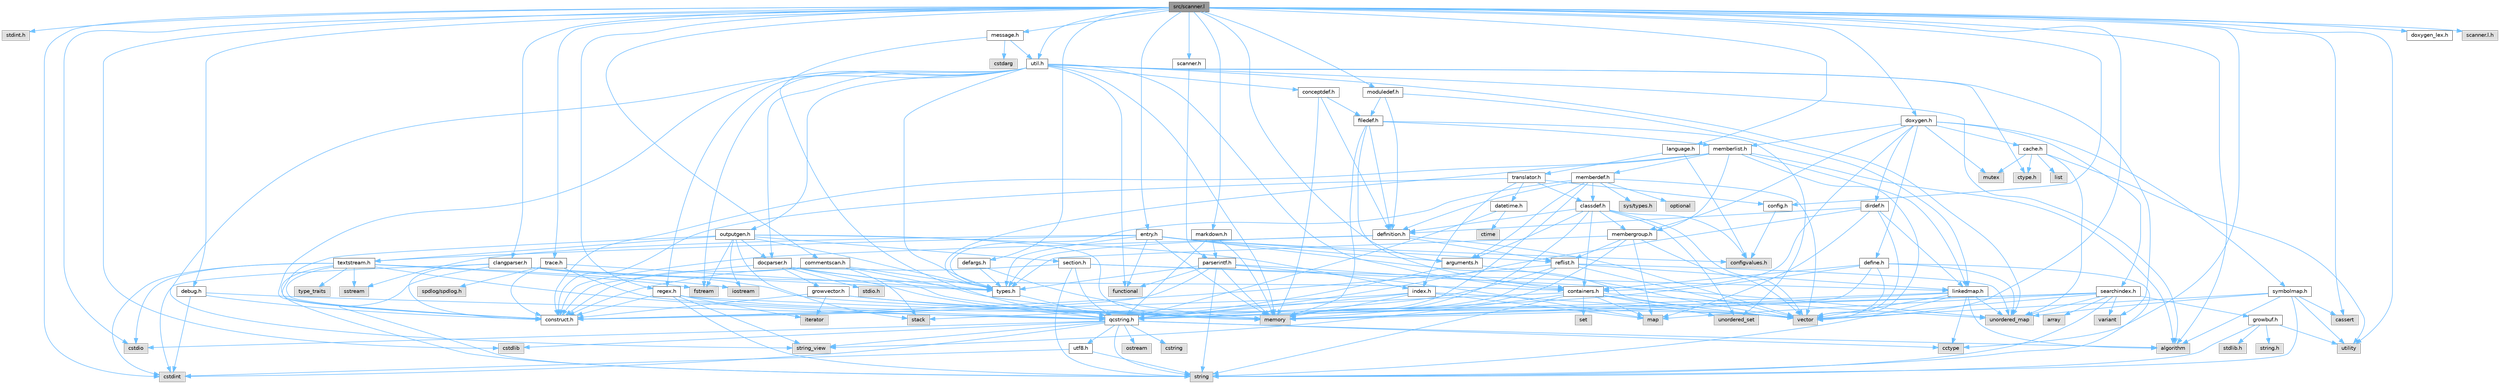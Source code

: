 digraph "src/scanner.l"
{
 // INTERACTIVE_SVG=YES
 // LATEX_PDF_SIZE
  bgcolor="transparent";
  edge [fontname=Helvetica,fontsize=10,labelfontname=Helvetica,labelfontsize=10];
  node [fontname=Helvetica,fontsize=10,shape=box,height=0.2,width=0.4];
  Node1 [id="Node000001",label="src/scanner.l",height=0.2,width=0.4,color="gray40", fillcolor="grey60", style="filled", fontcolor="black",tooltip=" "];
  Node1 -> Node2 [id="edge1_Node000001_Node000002",color="steelblue1",style="solid",tooltip=" "];
  Node2 [id="Node000002",label="stdint.h",height=0.2,width=0.4,color="grey60", fillcolor="#E0E0E0", style="filled",tooltip=" "];
  Node1 -> Node3 [id="edge2_Node000001_Node000003",color="steelblue1",style="solid",tooltip=" "];
  Node3 [id="Node000003",label="algorithm",height=0.2,width=0.4,color="grey60", fillcolor="#E0E0E0", style="filled",tooltip=" "];
  Node1 -> Node4 [id="edge3_Node000001_Node000004",color="steelblue1",style="solid",tooltip=" "];
  Node4 [id="Node000004",label="vector",height=0.2,width=0.4,color="grey60", fillcolor="#E0E0E0", style="filled",tooltip=" "];
  Node1 -> Node5 [id="edge4_Node000001_Node000005",color="steelblue1",style="solid",tooltip=" "];
  Node5 [id="Node000005",label="utility",height=0.2,width=0.4,color="grey60", fillcolor="#E0E0E0", style="filled",tooltip=" "];
  Node1 -> Node6 [id="edge5_Node000001_Node000006",color="steelblue1",style="solid",tooltip=" "];
  Node6 [id="Node000006",label="cstdint",height=0.2,width=0.4,color="grey60", fillcolor="#E0E0E0", style="filled",tooltip=" "];
  Node1 -> Node7 [id="edge6_Node000001_Node000007",color="steelblue1",style="solid",tooltip=" "];
  Node7 [id="Node000007",label="cstdio",height=0.2,width=0.4,color="grey60", fillcolor="#E0E0E0", style="filled",tooltip=" "];
  Node1 -> Node8 [id="edge7_Node000001_Node000008",color="steelblue1",style="solid",tooltip=" "];
  Node8 [id="Node000008",label="cstdlib",height=0.2,width=0.4,color="grey60", fillcolor="#E0E0E0", style="filled",tooltip=" "];
  Node1 -> Node9 [id="edge8_Node000001_Node000009",color="steelblue1",style="solid",tooltip=" "];
  Node9 [id="Node000009",label="cassert",height=0.2,width=0.4,color="grey60", fillcolor="#E0E0E0", style="filled",tooltip=" "];
  Node1 -> Node10 [id="edge9_Node000001_Node000010",color="steelblue1",style="solid",tooltip=" "];
  Node10 [id="Node000010",label="cctype",height=0.2,width=0.4,color="grey60", fillcolor="#E0E0E0", style="filled",tooltip=" "];
  Node1 -> Node11 [id="edge10_Node000001_Node000011",color="steelblue1",style="solid",tooltip=" "];
  Node11 [id="Node000011",label="scanner.h",height=0.2,width=0.4,color="grey40", fillcolor="white", style="filled",URL="$db/d62/scanner_8h.html",tooltip=" "];
  Node11 -> Node12 [id="edge11_Node000011_Node000012",color="steelblue1",style="solid",tooltip=" "];
  Node12 [id="Node000012",label="parserintf.h",height=0.2,width=0.4,color="grey40", fillcolor="white", style="filled",URL="$da/d55/parserintf_8h.html",tooltip=" "];
  Node12 -> Node13 [id="edge12_Node000012_Node000013",color="steelblue1",style="solid",tooltip=" "];
  Node13 [id="Node000013",label="functional",height=0.2,width=0.4,color="grey60", fillcolor="#E0E0E0", style="filled",tooltip=" "];
  Node12 -> Node14 [id="edge13_Node000012_Node000014",color="steelblue1",style="solid",tooltip=" "];
  Node14 [id="Node000014",label="memory",height=0.2,width=0.4,color="grey60", fillcolor="#E0E0E0", style="filled",tooltip=" "];
  Node12 -> Node15 [id="edge14_Node000012_Node000015",color="steelblue1",style="solid",tooltip=" "];
  Node15 [id="Node000015",label="map",height=0.2,width=0.4,color="grey60", fillcolor="#E0E0E0", style="filled",tooltip=" "];
  Node12 -> Node16 [id="edge15_Node000012_Node000016",color="steelblue1",style="solid",tooltip=" "];
  Node16 [id="Node000016",label="string",height=0.2,width=0.4,color="grey60", fillcolor="#E0E0E0", style="filled",tooltip=" "];
  Node12 -> Node17 [id="edge16_Node000012_Node000017",color="steelblue1",style="solid",tooltip=" "];
  Node17 [id="Node000017",label="types.h",height=0.2,width=0.4,color="grey40", fillcolor="white", style="filled",URL="$d9/d49/types_8h.html",tooltip="This file contains a number of basic enums and types."];
  Node17 -> Node18 [id="edge17_Node000017_Node000018",color="steelblue1",style="solid",tooltip=" "];
  Node18 [id="Node000018",label="qcstring.h",height=0.2,width=0.4,color="grey40", fillcolor="white", style="filled",URL="$d7/d5c/qcstring_8h.html",tooltip=" "];
  Node18 -> Node16 [id="edge18_Node000018_Node000016",color="steelblue1",style="solid",tooltip=" "];
  Node18 -> Node19 [id="edge19_Node000018_Node000019",color="steelblue1",style="solid",tooltip=" "];
  Node19 [id="Node000019",label="string_view",height=0.2,width=0.4,color="grey60", fillcolor="#E0E0E0", style="filled",tooltip=" "];
  Node18 -> Node3 [id="edge20_Node000018_Node000003",color="steelblue1",style="solid",tooltip=" "];
  Node18 -> Node10 [id="edge21_Node000018_Node000010",color="steelblue1",style="solid",tooltip=" "];
  Node18 -> Node20 [id="edge22_Node000018_Node000020",color="steelblue1",style="solid",tooltip=" "];
  Node20 [id="Node000020",label="cstring",height=0.2,width=0.4,color="grey60", fillcolor="#E0E0E0", style="filled",tooltip=" "];
  Node18 -> Node7 [id="edge23_Node000018_Node000007",color="steelblue1",style="solid",tooltip=" "];
  Node18 -> Node8 [id="edge24_Node000018_Node000008",color="steelblue1",style="solid",tooltip=" "];
  Node18 -> Node6 [id="edge25_Node000018_Node000006",color="steelblue1",style="solid",tooltip=" "];
  Node18 -> Node21 [id="edge26_Node000018_Node000021",color="steelblue1",style="solid",tooltip=" "];
  Node21 [id="Node000021",label="ostream",height=0.2,width=0.4,color="grey60", fillcolor="#E0E0E0", style="filled",tooltip=" "];
  Node18 -> Node22 [id="edge27_Node000018_Node000022",color="steelblue1",style="solid",tooltip=" "];
  Node22 [id="Node000022",label="utf8.h",height=0.2,width=0.4,color="grey40", fillcolor="white", style="filled",URL="$db/d7c/utf8_8h.html",tooltip="Various UTF8 related helper functions."];
  Node22 -> Node6 [id="edge28_Node000022_Node000006",color="steelblue1",style="solid",tooltip=" "];
  Node22 -> Node16 [id="edge29_Node000022_Node000016",color="steelblue1",style="solid",tooltip=" "];
  Node12 -> Node23 [id="edge30_Node000012_Node000023",color="steelblue1",style="solid",tooltip=" "];
  Node23 [id="Node000023",label="containers.h",height=0.2,width=0.4,color="grey40", fillcolor="white", style="filled",URL="$d5/d75/containers_8h.html",tooltip=" "];
  Node23 -> Node4 [id="edge31_Node000023_Node000004",color="steelblue1",style="solid",tooltip=" "];
  Node23 -> Node16 [id="edge32_Node000023_Node000016",color="steelblue1",style="solid",tooltip=" "];
  Node23 -> Node19 [id="edge33_Node000023_Node000019",color="steelblue1",style="solid",tooltip=" "];
  Node23 -> Node24 [id="edge34_Node000023_Node000024",color="steelblue1",style="solid",tooltip=" "];
  Node24 [id="Node000024",label="set",height=0.2,width=0.4,color="grey60", fillcolor="#E0E0E0", style="filled",tooltip=" "];
  Node23 -> Node15 [id="edge35_Node000023_Node000015",color="steelblue1",style="solid",tooltip=" "];
  Node23 -> Node25 [id="edge36_Node000023_Node000025",color="steelblue1",style="solid",tooltip=" "];
  Node25 [id="Node000025",label="unordered_set",height=0.2,width=0.4,color="grey60", fillcolor="#E0E0E0", style="filled",tooltip=" "];
  Node23 -> Node26 [id="edge37_Node000023_Node000026",color="steelblue1",style="solid",tooltip=" "];
  Node26 [id="Node000026",label="unordered_map",height=0.2,width=0.4,color="grey60", fillcolor="#E0E0E0", style="filled",tooltip=" "];
  Node23 -> Node27 [id="edge38_Node000023_Node000027",color="steelblue1",style="solid",tooltip=" "];
  Node27 [id="Node000027",label="stack",height=0.2,width=0.4,color="grey60", fillcolor="#E0E0E0", style="filled",tooltip=" "];
  Node12 -> Node28 [id="edge39_Node000012_Node000028",color="steelblue1",style="solid",tooltip=" "];
  Node28 [id="Node000028",label="construct.h",height=0.2,width=0.4,color="grey40", fillcolor="white", style="filled",URL="$d7/dfc/construct_8h.html",tooltip=" "];
  Node1 -> Node29 [id="edge40_Node000001_Node000029",color="steelblue1",style="solid",tooltip=" "];
  Node29 [id="Node000029",label="entry.h",height=0.2,width=0.4,color="grey40", fillcolor="white", style="filled",URL="$d1/dc6/entry_8h.html",tooltip=" "];
  Node29 -> Node4 [id="edge41_Node000029_Node000004",color="steelblue1",style="solid",tooltip=" "];
  Node29 -> Node14 [id="edge42_Node000029_Node000014",color="steelblue1",style="solid",tooltip=" "];
  Node29 -> Node30 [id="edge43_Node000029_Node000030",color="steelblue1",style="solid",tooltip=" "];
  Node30 [id="Node000030",label="sstream",height=0.2,width=0.4,color="grey60", fillcolor="#E0E0E0", style="filled",tooltip=" "];
  Node29 -> Node13 [id="edge44_Node000029_Node000013",color="steelblue1",style="solid",tooltip=" "];
  Node29 -> Node17 [id="edge45_Node000029_Node000017",color="steelblue1",style="solid",tooltip=" "];
  Node29 -> Node31 [id="edge46_Node000029_Node000031",color="steelblue1",style="solid",tooltip=" "];
  Node31 [id="Node000031",label="arguments.h",height=0.2,width=0.4,color="grey40", fillcolor="white", style="filled",URL="$df/d9b/arguments_8h.html",tooltip=" "];
  Node31 -> Node4 [id="edge47_Node000031_Node000004",color="steelblue1",style="solid",tooltip=" "];
  Node31 -> Node18 [id="edge48_Node000031_Node000018",color="steelblue1",style="solid",tooltip=" "];
  Node29 -> Node32 [id="edge49_Node000029_Node000032",color="steelblue1",style="solid",tooltip=" "];
  Node32 [id="Node000032",label="reflist.h",height=0.2,width=0.4,color="grey40", fillcolor="white", style="filled",URL="$d1/d02/reflist_8h.html",tooltip=" "];
  Node32 -> Node4 [id="edge50_Node000032_Node000004",color="steelblue1",style="solid",tooltip=" "];
  Node32 -> Node26 [id="edge51_Node000032_Node000026",color="steelblue1",style="solid",tooltip=" "];
  Node32 -> Node14 [id="edge52_Node000032_Node000014",color="steelblue1",style="solid",tooltip=" "];
  Node32 -> Node18 [id="edge53_Node000032_Node000018",color="steelblue1",style="solid",tooltip=" "];
  Node32 -> Node33 [id="edge54_Node000032_Node000033",color="steelblue1",style="solid",tooltip=" "];
  Node33 [id="Node000033",label="linkedmap.h",height=0.2,width=0.4,color="grey40", fillcolor="white", style="filled",URL="$da/de1/linkedmap_8h.html",tooltip=" "];
  Node33 -> Node26 [id="edge55_Node000033_Node000026",color="steelblue1",style="solid",tooltip=" "];
  Node33 -> Node4 [id="edge56_Node000033_Node000004",color="steelblue1",style="solid",tooltip=" "];
  Node33 -> Node14 [id="edge57_Node000033_Node000014",color="steelblue1",style="solid",tooltip=" "];
  Node33 -> Node16 [id="edge58_Node000033_Node000016",color="steelblue1",style="solid",tooltip=" "];
  Node33 -> Node3 [id="edge59_Node000033_Node000003",color="steelblue1",style="solid",tooltip=" "];
  Node33 -> Node10 [id="edge60_Node000033_Node000010",color="steelblue1",style="solid",tooltip=" "];
  Node33 -> Node18 [id="edge61_Node000033_Node000018",color="steelblue1",style="solid",tooltip=" "];
  Node32 -> Node28 [id="edge62_Node000032_Node000028",color="steelblue1",style="solid",tooltip=" "];
  Node29 -> Node34 [id="edge63_Node000029_Node000034",color="steelblue1",style="solid",tooltip=" "];
  Node34 [id="Node000034",label="textstream.h",height=0.2,width=0.4,color="grey40", fillcolor="white", style="filled",URL="$d4/d7d/textstream_8h.html",tooltip=" "];
  Node34 -> Node16 [id="edge64_Node000034_Node000016",color="steelblue1",style="solid",tooltip=" "];
  Node34 -> Node35 [id="edge65_Node000034_Node000035",color="steelblue1",style="solid",tooltip=" "];
  Node35 [id="Node000035",label="iostream",height=0.2,width=0.4,color="grey60", fillcolor="#E0E0E0", style="filled",tooltip=" "];
  Node34 -> Node30 [id="edge66_Node000034_Node000030",color="steelblue1",style="solid",tooltip=" "];
  Node34 -> Node6 [id="edge67_Node000034_Node000006",color="steelblue1",style="solid",tooltip=" "];
  Node34 -> Node7 [id="edge68_Node000034_Node000007",color="steelblue1",style="solid",tooltip=" "];
  Node34 -> Node36 [id="edge69_Node000034_Node000036",color="steelblue1",style="solid",tooltip=" "];
  Node36 [id="Node000036",label="fstream",height=0.2,width=0.4,color="grey60", fillcolor="#E0E0E0", style="filled",tooltip=" "];
  Node34 -> Node37 [id="edge70_Node000034_Node000037",color="steelblue1",style="solid",tooltip=" "];
  Node37 [id="Node000037",label="type_traits",height=0.2,width=0.4,color="grey60", fillcolor="#E0E0E0", style="filled",tooltip=" "];
  Node34 -> Node18 [id="edge71_Node000034_Node000018",color="steelblue1",style="solid",tooltip=" "];
  Node34 -> Node28 [id="edge72_Node000034_Node000028",color="steelblue1",style="solid",tooltip=" "];
  Node29 -> Node38 [id="edge73_Node000029_Node000038",color="steelblue1",style="solid",tooltip=" "];
  Node38 [id="Node000038",label="configvalues.h",height=0.2,width=0.4,color="grey60", fillcolor="#E0E0E0", style="filled",tooltip=" "];
  Node1 -> Node39 [id="edge74_Node000001_Node000039",color="steelblue1",style="solid",tooltip=" "];
  Node39 [id="Node000039",label="message.h",height=0.2,width=0.4,color="grey40", fillcolor="white", style="filled",URL="$d2/d0d/message_8h.html",tooltip=" "];
  Node39 -> Node40 [id="edge75_Node000039_Node000040",color="steelblue1",style="solid",tooltip=" "];
  Node40 [id="Node000040",label="cstdarg",height=0.2,width=0.4,color="grey60", fillcolor="#E0E0E0", style="filled",tooltip=" "];
  Node39 -> Node18 [id="edge76_Node000039_Node000018",color="steelblue1",style="solid",tooltip=" "];
  Node39 -> Node41 [id="edge77_Node000039_Node000041",color="steelblue1",style="solid",tooltip=" "];
  Node41 [id="Node000041",label="util.h",height=0.2,width=0.4,color="grey40", fillcolor="white", style="filled",URL="$d8/d3c/util_8h.html",tooltip="A bunch of utility functions."];
  Node41 -> Node14 [id="edge78_Node000041_Node000014",color="steelblue1",style="solid",tooltip=" "];
  Node41 -> Node26 [id="edge79_Node000041_Node000026",color="steelblue1",style="solid",tooltip=" "];
  Node41 -> Node3 [id="edge80_Node000041_Node000003",color="steelblue1",style="solid",tooltip=" "];
  Node41 -> Node13 [id="edge81_Node000041_Node000013",color="steelblue1",style="solid",tooltip=" "];
  Node41 -> Node36 [id="edge82_Node000041_Node000036",color="steelblue1",style="solid",tooltip=" "];
  Node41 -> Node42 [id="edge83_Node000041_Node000042",color="steelblue1",style="solid",tooltip=" "];
  Node42 [id="Node000042",label="variant",height=0.2,width=0.4,color="grey60", fillcolor="#E0E0E0", style="filled",tooltip=" "];
  Node41 -> Node19 [id="edge84_Node000041_Node000019",color="steelblue1",style="solid",tooltip=" "];
  Node41 -> Node43 [id="edge85_Node000041_Node000043",color="steelblue1",style="solid",tooltip=" "];
  Node43 [id="Node000043",label="ctype.h",height=0.2,width=0.4,color="grey60", fillcolor="#E0E0E0", style="filled",tooltip=" "];
  Node41 -> Node17 [id="edge86_Node000041_Node000017",color="steelblue1",style="solid",tooltip=" "];
  Node41 -> Node44 [id="edge87_Node000041_Node000044",color="steelblue1",style="solid",tooltip=" "];
  Node44 [id="Node000044",label="docparser.h",height=0.2,width=0.4,color="grey40", fillcolor="white", style="filled",URL="$de/d9c/docparser_8h.html",tooltip=" "];
  Node44 -> Node45 [id="edge88_Node000044_Node000045",color="steelblue1",style="solid",tooltip=" "];
  Node45 [id="Node000045",label="stdio.h",height=0.2,width=0.4,color="grey60", fillcolor="#E0E0E0", style="filled",tooltip=" "];
  Node44 -> Node14 [id="edge89_Node000044_Node000014",color="steelblue1",style="solid",tooltip=" "];
  Node44 -> Node18 [id="edge90_Node000044_Node000018",color="steelblue1",style="solid",tooltip=" "];
  Node44 -> Node46 [id="edge91_Node000044_Node000046",color="steelblue1",style="solid",tooltip=" "];
  Node46 [id="Node000046",label="growvector.h",height=0.2,width=0.4,color="grey40", fillcolor="white", style="filled",URL="$d7/d50/growvector_8h.html",tooltip=" "];
  Node46 -> Node4 [id="edge92_Node000046_Node000004",color="steelblue1",style="solid",tooltip=" "];
  Node46 -> Node14 [id="edge93_Node000046_Node000014",color="steelblue1",style="solid",tooltip=" "];
  Node46 -> Node47 [id="edge94_Node000046_Node000047",color="steelblue1",style="solid",tooltip=" "];
  Node47 [id="Node000047",label="iterator",height=0.2,width=0.4,color="grey60", fillcolor="#E0E0E0", style="filled",tooltip=" "];
  Node46 -> Node28 [id="edge95_Node000046_Node000028",color="steelblue1",style="solid",tooltip=" "];
  Node44 -> Node28 [id="edge96_Node000044_Node000028",color="steelblue1",style="solid",tooltip=" "];
  Node44 -> Node17 [id="edge97_Node000044_Node000017",color="steelblue1",style="solid",tooltip=" "];
  Node41 -> Node23 [id="edge98_Node000041_Node000023",color="steelblue1",style="solid",tooltip=" "];
  Node41 -> Node48 [id="edge99_Node000041_Node000048",color="steelblue1",style="solid",tooltip=" "];
  Node48 [id="Node000048",label="outputgen.h",height=0.2,width=0.4,color="grey40", fillcolor="white", style="filled",URL="$df/d06/outputgen_8h.html",tooltip=" "];
  Node48 -> Node14 [id="edge100_Node000048_Node000014",color="steelblue1",style="solid",tooltip=" "];
  Node48 -> Node27 [id="edge101_Node000048_Node000027",color="steelblue1",style="solid",tooltip=" "];
  Node48 -> Node35 [id="edge102_Node000048_Node000035",color="steelblue1",style="solid",tooltip=" "];
  Node48 -> Node36 [id="edge103_Node000048_Node000036",color="steelblue1",style="solid",tooltip=" "];
  Node48 -> Node17 [id="edge104_Node000048_Node000017",color="steelblue1",style="solid",tooltip=" "];
  Node48 -> Node49 [id="edge105_Node000048_Node000049",color="steelblue1",style="solid",tooltip=" "];
  Node49 [id="Node000049",label="index.h",height=0.2,width=0.4,color="grey40", fillcolor="white", style="filled",URL="$d1/db5/index_8h.html",tooltip=" "];
  Node49 -> Node14 [id="edge106_Node000049_Node000014",color="steelblue1",style="solid",tooltip=" "];
  Node49 -> Node4 [id="edge107_Node000049_Node000004",color="steelblue1",style="solid",tooltip=" "];
  Node49 -> Node15 [id="edge108_Node000049_Node000015",color="steelblue1",style="solid",tooltip=" "];
  Node49 -> Node18 [id="edge109_Node000049_Node000018",color="steelblue1",style="solid",tooltip=" "];
  Node49 -> Node28 [id="edge110_Node000049_Node000028",color="steelblue1",style="solid",tooltip=" "];
  Node48 -> Node50 [id="edge111_Node000048_Node000050",color="steelblue1",style="solid",tooltip=" "];
  Node50 [id="Node000050",label="section.h",height=0.2,width=0.4,color="grey40", fillcolor="white", style="filled",URL="$d1/d2a/section_8h.html",tooltip=" "];
  Node50 -> Node16 [id="edge112_Node000050_Node000016",color="steelblue1",style="solid",tooltip=" "];
  Node50 -> Node26 [id="edge113_Node000050_Node000026",color="steelblue1",style="solid",tooltip=" "];
  Node50 -> Node18 [id="edge114_Node000050_Node000018",color="steelblue1",style="solid",tooltip=" "];
  Node50 -> Node33 [id="edge115_Node000050_Node000033",color="steelblue1",style="solid",tooltip=" "];
  Node50 -> Node28 [id="edge116_Node000050_Node000028",color="steelblue1",style="solid",tooltip=" "];
  Node48 -> Node34 [id="edge117_Node000048_Node000034",color="steelblue1",style="solid",tooltip=" "];
  Node48 -> Node44 [id="edge118_Node000048_Node000044",color="steelblue1",style="solid",tooltip=" "];
  Node48 -> Node28 [id="edge119_Node000048_Node000028",color="steelblue1",style="solid",tooltip=" "];
  Node41 -> Node51 [id="edge120_Node000041_Node000051",color="steelblue1",style="solid",tooltip=" "];
  Node51 [id="Node000051",label="regex.h",height=0.2,width=0.4,color="grey40", fillcolor="white", style="filled",URL="$d1/d21/regex_8h.html",tooltip=" "];
  Node51 -> Node14 [id="edge121_Node000051_Node000014",color="steelblue1",style="solid",tooltip=" "];
  Node51 -> Node16 [id="edge122_Node000051_Node000016",color="steelblue1",style="solid",tooltip=" "];
  Node51 -> Node19 [id="edge123_Node000051_Node000019",color="steelblue1",style="solid",tooltip=" "];
  Node51 -> Node4 [id="edge124_Node000051_Node000004",color="steelblue1",style="solid",tooltip=" "];
  Node51 -> Node47 [id="edge125_Node000051_Node000047",color="steelblue1",style="solid",tooltip=" "];
  Node51 -> Node28 [id="edge126_Node000051_Node000028",color="steelblue1",style="solid",tooltip=" "];
  Node41 -> Node52 [id="edge127_Node000041_Node000052",color="steelblue1",style="solid",tooltip=" "];
  Node52 [id="Node000052",label="conceptdef.h",height=0.2,width=0.4,color="grey40", fillcolor="white", style="filled",URL="$da/df1/conceptdef_8h.html",tooltip=" "];
  Node52 -> Node14 [id="edge128_Node000052_Node000014",color="steelblue1",style="solid",tooltip=" "];
  Node52 -> Node53 [id="edge129_Node000052_Node000053",color="steelblue1",style="solid",tooltip=" "];
  Node53 [id="Node000053",label="definition.h",height=0.2,width=0.4,color="grey40", fillcolor="white", style="filled",URL="$df/da1/definition_8h.html",tooltip=" "];
  Node53 -> Node4 [id="edge130_Node000053_Node000004",color="steelblue1",style="solid",tooltip=" "];
  Node53 -> Node17 [id="edge131_Node000053_Node000017",color="steelblue1",style="solid",tooltip=" "];
  Node53 -> Node32 [id="edge132_Node000053_Node000032",color="steelblue1",style="solid",tooltip=" "];
  Node53 -> Node28 [id="edge133_Node000053_Node000028",color="steelblue1",style="solid",tooltip=" "];
  Node52 -> Node54 [id="edge134_Node000052_Node000054",color="steelblue1",style="solid",tooltip=" "];
  Node54 [id="Node000054",label="filedef.h",height=0.2,width=0.4,color="grey40", fillcolor="white", style="filled",URL="$d4/d3a/filedef_8h.html",tooltip=" "];
  Node54 -> Node14 [id="edge135_Node000054_Node000014",color="steelblue1",style="solid",tooltip=" "];
  Node54 -> Node25 [id="edge136_Node000054_Node000025",color="steelblue1",style="solid",tooltip=" "];
  Node54 -> Node53 [id="edge137_Node000054_Node000053",color="steelblue1",style="solid",tooltip=" "];
  Node54 -> Node55 [id="edge138_Node000054_Node000055",color="steelblue1",style="solid",tooltip=" "];
  Node55 [id="Node000055",label="memberlist.h",height=0.2,width=0.4,color="grey40", fillcolor="white", style="filled",URL="$dd/d78/memberlist_8h.html",tooltip=" "];
  Node55 -> Node4 [id="edge139_Node000055_Node000004",color="steelblue1",style="solid",tooltip=" "];
  Node55 -> Node3 [id="edge140_Node000055_Node000003",color="steelblue1",style="solid",tooltip=" "];
  Node55 -> Node56 [id="edge141_Node000055_Node000056",color="steelblue1",style="solid",tooltip=" "];
  Node56 [id="Node000056",label="memberdef.h",height=0.2,width=0.4,color="grey40", fillcolor="white", style="filled",URL="$d4/d46/memberdef_8h.html",tooltip=" "];
  Node56 -> Node4 [id="edge142_Node000056_Node000004",color="steelblue1",style="solid",tooltip=" "];
  Node56 -> Node14 [id="edge143_Node000056_Node000014",color="steelblue1",style="solid",tooltip=" "];
  Node56 -> Node57 [id="edge144_Node000056_Node000057",color="steelblue1",style="solid",tooltip=" "];
  Node57 [id="Node000057",label="optional",height=0.2,width=0.4,color="grey60", fillcolor="#E0E0E0", style="filled",tooltip=" "];
  Node56 -> Node58 [id="edge145_Node000056_Node000058",color="steelblue1",style="solid",tooltip=" "];
  Node58 [id="Node000058",label="sys/types.h",height=0.2,width=0.4,color="grey60", fillcolor="#E0E0E0", style="filled",tooltip=" "];
  Node56 -> Node17 [id="edge146_Node000056_Node000017",color="steelblue1",style="solid",tooltip=" "];
  Node56 -> Node53 [id="edge147_Node000056_Node000053",color="steelblue1",style="solid",tooltip=" "];
  Node56 -> Node31 [id="edge148_Node000056_Node000031",color="steelblue1",style="solid",tooltip=" "];
  Node56 -> Node59 [id="edge149_Node000056_Node000059",color="steelblue1",style="solid",tooltip=" "];
  Node59 [id="Node000059",label="classdef.h",height=0.2,width=0.4,color="grey40", fillcolor="white", style="filled",URL="$d1/da6/classdef_8h.html",tooltip=" "];
  Node59 -> Node14 [id="edge150_Node000059_Node000014",color="steelblue1",style="solid",tooltip=" "];
  Node59 -> Node4 [id="edge151_Node000059_Node000004",color="steelblue1",style="solid",tooltip=" "];
  Node59 -> Node25 [id="edge152_Node000059_Node000025",color="steelblue1",style="solid",tooltip=" "];
  Node59 -> Node23 [id="edge153_Node000059_Node000023",color="steelblue1",style="solid",tooltip=" "];
  Node59 -> Node53 [id="edge154_Node000059_Node000053",color="steelblue1",style="solid",tooltip=" "];
  Node59 -> Node31 [id="edge155_Node000059_Node000031",color="steelblue1",style="solid",tooltip=" "];
  Node59 -> Node60 [id="edge156_Node000059_Node000060",color="steelblue1",style="solid",tooltip=" "];
  Node60 [id="Node000060",label="membergroup.h",height=0.2,width=0.4,color="grey40", fillcolor="white", style="filled",URL="$d9/d11/membergroup_8h.html",tooltip=" "];
  Node60 -> Node4 [id="edge157_Node000060_Node000004",color="steelblue1",style="solid",tooltip=" "];
  Node60 -> Node15 [id="edge158_Node000060_Node000015",color="steelblue1",style="solid",tooltip=" "];
  Node60 -> Node14 [id="edge159_Node000060_Node000014",color="steelblue1",style="solid",tooltip=" "];
  Node60 -> Node17 [id="edge160_Node000060_Node000017",color="steelblue1",style="solid",tooltip=" "];
  Node60 -> Node32 [id="edge161_Node000060_Node000032",color="steelblue1",style="solid",tooltip=" "];
  Node59 -> Node38 [id="edge162_Node000059_Node000038",color="steelblue1",style="solid",tooltip=" "];
  Node55 -> Node33 [id="edge163_Node000055_Node000033",color="steelblue1",style="solid",tooltip=" "];
  Node55 -> Node17 [id="edge164_Node000055_Node000017",color="steelblue1",style="solid",tooltip=" "];
  Node55 -> Node60 [id="edge165_Node000055_Node000060",color="steelblue1",style="solid",tooltip=" "];
  Node55 -> Node28 [id="edge166_Node000055_Node000028",color="steelblue1",style="solid",tooltip=" "];
  Node54 -> Node23 [id="edge167_Node000054_Node000023",color="steelblue1",style="solid",tooltip=" "];
  Node41 -> Node28 [id="edge168_Node000041_Node000028",color="steelblue1",style="solid",tooltip=" "];
  Node1 -> Node61 [id="edge169_Node000001_Node000061",color="steelblue1",style="solid",tooltip=" "];
  Node61 [id="Node000061",label="config.h",height=0.2,width=0.4,color="grey40", fillcolor="white", style="filled",URL="$db/d16/config_8h.html",tooltip=" "];
  Node61 -> Node38 [id="edge170_Node000061_Node000038",color="steelblue1",style="solid",tooltip=" "];
  Node1 -> Node62 [id="edge171_Node000001_Node000062",color="steelblue1",style="solid",tooltip=" "];
  Node62 [id="Node000062",label="doxygen.h",height=0.2,width=0.4,color="grey40", fillcolor="white", style="filled",URL="$d1/da1/doxygen_8h.html",tooltip=" "];
  Node62 -> Node63 [id="edge172_Node000062_Node000063",color="steelblue1",style="solid",tooltip=" "];
  Node63 [id="Node000063",label="mutex",height=0.2,width=0.4,color="grey60", fillcolor="#E0E0E0", style="filled",tooltip=" "];
  Node62 -> Node23 [id="edge173_Node000062_Node000023",color="steelblue1",style="solid",tooltip=" "];
  Node62 -> Node60 [id="edge174_Node000062_Node000060",color="steelblue1",style="solid",tooltip=" "];
  Node62 -> Node64 [id="edge175_Node000062_Node000064",color="steelblue1",style="solid",tooltip=" "];
  Node64 [id="Node000064",label="dirdef.h",height=0.2,width=0.4,color="grey40", fillcolor="white", style="filled",URL="$d6/d15/dirdef_8h.html",tooltip=" "];
  Node64 -> Node4 [id="edge176_Node000064_Node000004",color="steelblue1",style="solid",tooltip=" "];
  Node64 -> Node15 [id="edge177_Node000064_Node000015",color="steelblue1",style="solid",tooltip=" "];
  Node64 -> Node18 [id="edge178_Node000064_Node000018",color="steelblue1",style="solid",tooltip=" "];
  Node64 -> Node33 [id="edge179_Node000064_Node000033",color="steelblue1",style="solid",tooltip=" "];
  Node64 -> Node53 [id="edge180_Node000064_Node000053",color="steelblue1",style="solid",tooltip=" "];
  Node62 -> Node55 [id="edge181_Node000062_Node000055",color="steelblue1",style="solid",tooltip=" "];
  Node62 -> Node65 [id="edge182_Node000062_Node000065",color="steelblue1",style="solid",tooltip=" "];
  Node65 [id="Node000065",label="define.h",height=0.2,width=0.4,color="grey40", fillcolor="white", style="filled",URL="$df/d67/define_8h.html",tooltip=" "];
  Node65 -> Node4 [id="edge183_Node000065_Node000004",color="steelblue1",style="solid",tooltip=" "];
  Node65 -> Node14 [id="edge184_Node000065_Node000014",color="steelblue1",style="solid",tooltip=" "];
  Node65 -> Node16 [id="edge185_Node000065_Node000016",color="steelblue1",style="solid",tooltip=" "];
  Node65 -> Node26 [id="edge186_Node000065_Node000026",color="steelblue1",style="solid",tooltip=" "];
  Node65 -> Node18 [id="edge187_Node000065_Node000018",color="steelblue1",style="solid",tooltip=" "];
  Node65 -> Node23 [id="edge188_Node000065_Node000023",color="steelblue1",style="solid",tooltip=" "];
  Node62 -> Node66 [id="edge189_Node000062_Node000066",color="steelblue1",style="solid",tooltip=" "];
  Node66 [id="Node000066",label="cache.h",height=0.2,width=0.4,color="grey40", fillcolor="white", style="filled",URL="$d3/d26/cache_8h.html",tooltip=" "];
  Node66 -> Node67 [id="edge190_Node000066_Node000067",color="steelblue1",style="solid",tooltip=" "];
  Node67 [id="Node000067",label="list",height=0.2,width=0.4,color="grey60", fillcolor="#E0E0E0", style="filled",tooltip=" "];
  Node66 -> Node26 [id="edge191_Node000066_Node000026",color="steelblue1",style="solid",tooltip=" "];
  Node66 -> Node63 [id="edge192_Node000066_Node000063",color="steelblue1",style="solid",tooltip=" "];
  Node66 -> Node5 [id="edge193_Node000066_Node000005",color="steelblue1",style="solid",tooltip=" "];
  Node66 -> Node43 [id="edge194_Node000066_Node000043",color="steelblue1",style="solid",tooltip=" "];
  Node62 -> Node68 [id="edge195_Node000062_Node000068",color="steelblue1",style="solid",tooltip=" "];
  Node68 [id="Node000068",label="symbolmap.h",height=0.2,width=0.4,color="grey40", fillcolor="white", style="filled",URL="$d7/ddd/symbolmap_8h.html",tooltip=" "];
  Node68 -> Node3 [id="edge196_Node000068_Node000003",color="steelblue1",style="solid",tooltip=" "];
  Node68 -> Node26 [id="edge197_Node000068_Node000026",color="steelblue1",style="solid",tooltip=" "];
  Node68 -> Node4 [id="edge198_Node000068_Node000004",color="steelblue1",style="solid",tooltip=" "];
  Node68 -> Node16 [id="edge199_Node000068_Node000016",color="steelblue1",style="solid",tooltip=" "];
  Node68 -> Node5 [id="edge200_Node000068_Node000005",color="steelblue1",style="solid",tooltip=" "];
  Node68 -> Node9 [id="edge201_Node000068_Node000009",color="steelblue1",style="solid",tooltip=" "];
  Node62 -> Node69 [id="edge202_Node000062_Node000069",color="steelblue1",style="solid",tooltip=" "];
  Node69 [id="Node000069",label="searchindex.h",height=0.2,width=0.4,color="grey40", fillcolor="white", style="filled",URL="$de/d07/searchindex_8h.html",tooltip="Web server based search engine."];
  Node69 -> Node14 [id="edge203_Node000069_Node000014",color="steelblue1",style="solid",tooltip=" "];
  Node69 -> Node4 [id="edge204_Node000069_Node000004",color="steelblue1",style="solid",tooltip=" "];
  Node69 -> Node15 [id="edge205_Node000069_Node000015",color="steelblue1",style="solid",tooltip=" "];
  Node69 -> Node26 [id="edge206_Node000069_Node000026",color="steelblue1",style="solid",tooltip=" "];
  Node69 -> Node16 [id="edge207_Node000069_Node000016",color="steelblue1",style="solid",tooltip=" "];
  Node69 -> Node70 [id="edge208_Node000069_Node000070",color="steelblue1",style="solid",tooltip=" "];
  Node70 [id="Node000070",label="array",height=0.2,width=0.4,color="grey60", fillcolor="#E0E0E0", style="filled",tooltip=" "];
  Node69 -> Node42 [id="edge209_Node000069_Node000042",color="steelblue1",style="solid",tooltip=" "];
  Node69 -> Node18 [id="edge210_Node000069_Node000018",color="steelblue1",style="solid",tooltip=" "];
  Node69 -> Node71 [id="edge211_Node000069_Node000071",color="steelblue1",style="solid",tooltip=" "];
  Node71 [id="Node000071",label="growbuf.h",height=0.2,width=0.4,color="grey40", fillcolor="white", style="filled",URL="$dd/d72/growbuf_8h.html",tooltip=" "];
  Node71 -> Node5 [id="edge212_Node000071_Node000005",color="steelblue1",style="solid",tooltip=" "];
  Node71 -> Node72 [id="edge213_Node000071_Node000072",color="steelblue1",style="solid",tooltip=" "];
  Node72 [id="Node000072",label="stdlib.h",height=0.2,width=0.4,color="grey60", fillcolor="#E0E0E0", style="filled",tooltip=" "];
  Node71 -> Node73 [id="edge214_Node000071_Node000073",color="steelblue1",style="solid",tooltip=" "];
  Node73 [id="Node000073",label="string.h",height=0.2,width=0.4,color="grey60", fillcolor="#E0E0E0", style="filled",tooltip=" "];
  Node71 -> Node16 [id="edge215_Node000071_Node000016",color="steelblue1",style="solid",tooltip=" "];
  Node1 -> Node41 [id="edge216_Node000001_Node000041",color="steelblue1",style="solid",tooltip=" "];
  Node1 -> Node74 [id="edge217_Node000001_Node000074",color="steelblue1",style="solid",tooltip=" "];
  Node74 [id="Node000074",label="defargs.h",height=0.2,width=0.4,color="grey40", fillcolor="white", style="filled",URL="$d8/d65/defargs_8h.html",tooltip=" "];
  Node74 -> Node17 [id="edge218_Node000074_Node000017",color="steelblue1",style="solid",tooltip=" "];
  Node74 -> Node14 [id="edge219_Node000074_Node000014",color="steelblue1",style="solid",tooltip=" "];
  Node1 -> Node75 [id="edge220_Node000001_Node000075",color="steelblue1",style="solid",tooltip=" "];
  Node75 [id="Node000075",label="language.h",height=0.2,width=0.4,color="grey40", fillcolor="white", style="filled",URL="$d8/dce/language_8h.html",tooltip=" "];
  Node75 -> Node76 [id="edge221_Node000075_Node000076",color="steelblue1",style="solid",tooltip=" "];
  Node76 [id="Node000076",label="translator.h",height=0.2,width=0.4,color="grey40", fillcolor="white", style="filled",URL="$d9/df1/translator_8h.html",tooltip=" "];
  Node76 -> Node59 [id="edge222_Node000076_Node000059",color="steelblue1",style="solid",tooltip=" "];
  Node76 -> Node61 [id="edge223_Node000076_Node000061",color="steelblue1",style="solid",tooltip=" "];
  Node76 -> Node77 [id="edge224_Node000076_Node000077",color="steelblue1",style="solid",tooltip=" "];
  Node77 [id="Node000077",label="datetime.h",height=0.2,width=0.4,color="grey40", fillcolor="white", style="filled",URL="$de/d1b/datetime_8h.html",tooltip=" "];
  Node77 -> Node78 [id="edge225_Node000077_Node000078",color="steelblue1",style="solid",tooltip=" "];
  Node78 [id="Node000078",label="ctime",height=0.2,width=0.4,color="grey60", fillcolor="#E0E0E0", style="filled",tooltip=" "];
  Node77 -> Node18 [id="edge226_Node000077_Node000018",color="steelblue1",style="solid",tooltip=" "];
  Node76 -> Node49 [id="edge227_Node000076_Node000049",color="steelblue1",style="solid",tooltip=" "];
  Node76 -> Node28 [id="edge228_Node000076_Node000028",color="steelblue1",style="solid",tooltip=" "];
  Node75 -> Node38 [id="edge229_Node000075_Node000038",color="steelblue1",style="solid",tooltip=" "];
  Node1 -> Node79 [id="edge230_Node000001_Node000079",color="steelblue1",style="solid",tooltip=" "];
  Node79 [id="Node000079",label="commentscan.h",height=0.2,width=0.4,color="grey40", fillcolor="white", style="filled",URL="$db/d0d/commentscan_8h.html",tooltip="Interface for the comment block scanner."];
  Node79 -> Node14 [id="edge231_Node000079_Node000014",color="steelblue1",style="solid",tooltip=" "];
  Node79 -> Node27 [id="edge232_Node000079_Node000027",color="steelblue1",style="solid",tooltip=" "];
  Node79 -> Node17 [id="edge233_Node000079_Node000017",color="steelblue1",style="solid",tooltip=" "];
  Node79 -> Node28 [id="edge234_Node000079_Node000028",color="steelblue1",style="solid",tooltip=" "];
  Node1 -> Node31 [id="edge235_Node000001_Node000031",color="steelblue1",style="solid",tooltip=" "];
  Node1 -> Node80 [id="edge236_Node000001_Node000080",color="steelblue1",style="solid",tooltip=" "];
  Node80 [id="Node000080",label="moduledef.h",height=0.2,width=0.4,color="grey40", fillcolor="white", style="filled",URL="$d3/d4a/moduledef_8h.html",tooltip=" "];
  Node80 -> Node53 [id="edge237_Node000080_Node000053",color="steelblue1",style="solid",tooltip=" "];
  Node80 -> Node33 [id="edge238_Node000080_Node000033",color="steelblue1",style="solid",tooltip=" "];
  Node80 -> Node54 [id="edge239_Node000080_Node000054",color="steelblue1",style="solid",tooltip=" "];
  Node1 -> Node81 [id="edge240_Node000001_Node000081",color="steelblue1",style="solid",tooltip=" "];
  Node81 [id="Node000081",label="clangparser.h",height=0.2,width=0.4,color="grey40", fillcolor="white", style="filled",URL="$d5/df7/clangparser_8h.html",tooltip=" "];
  Node81 -> Node14 [id="edge241_Node000081_Node000014",color="steelblue1",style="solid",tooltip=" "];
  Node81 -> Node16 [id="edge242_Node000081_Node000016",color="steelblue1",style="solid",tooltip=" "];
  Node81 -> Node6 [id="edge243_Node000081_Node000006",color="steelblue1",style="solid",tooltip=" "];
  Node81 -> Node23 [id="edge244_Node000081_Node000023",color="steelblue1",style="solid",tooltip=" "];
  Node81 -> Node17 [id="edge245_Node000081_Node000017",color="steelblue1",style="solid",tooltip=" "];
  Node81 -> Node28 [id="edge246_Node000081_Node000028",color="steelblue1",style="solid",tooltip=" "];
  Node1 -> Node82 [id="edge247_Node000001_Node000082",color="steelblue1",style="solid",tooltip=" "];
  Node82 [id="Node000082",label="markdown.h",height=0.2,width=0.4,color="grey40", fillcolor="white", style="filled",URL="$d2/d0c/markdown_8h.html",tooltip=" "];
  Node82 -> Node14 [id="edge248_Node000082_Node000014",color="steelblue1",style="solid",tooltip=" "];
  Node82 -> Node18 [id="edge249_Node000082_Node000018",color="steelblue1",style="solid",tooltip=" "];
  Node82 -> Node12 [id="edge250_Node000082_Node000012",color="steelblue1",style="solid",tooltip=" "];
  Node1 -> Node51 [id="edge251_Node000001_Node000051",color="steelblue1",style="solid",tooltip=" "];
  Node1 -> Node83 [id="edge252_Node000001_Node000083",color="steelblue1",style="solid",tooltip=" "];
  Node83 [id="Node000083",label="trace.h",height=0.2,width=0.4,color="grey40", fillcolor="white", style="filled",URL="$d1/d1b/trace_8h.html",tooltip=" "];
  Node83 -> Node84 [id="edge253_Node000083_Node000084",color="steelblue1",style="solid",tooltip=" "];
  Node84 [id="Node000084",label="spdlog/spdlog.h",height=0.2,width=0.4,color="grey60", fillcolor="#E0E0E0", style="filled",tooltip=" "];
  Node83 -> Node17 [id="edge254_Node000083_Node000017",color="steelblue1",style="solid",tooltip=" "];
  Node83 -> Node18 [id="edge255_Node000083_Node000018",color="steelblue1",style="solid",tooltip=" "];
  Node83 -> Node28 [id="edge256_Node000083_Node000028",color="steelblue1",style="solid",tooltip=" "];
  Node1 -> Node85 [id="edge257_Node000001_Node000085",color="steelblue1",style="solid",tooltip=" "];
  Node85 [id="Node000085",label="debug.h",height=0.2,width=0.4,color="grey40", fillcolor="white", style="filled",URL="$db/d16/debug_8h.html",tooltip=" "];
  Node85 -> Node6 [id="edge258_Node000085_Node000006",color="steelblue1",style="solid",tooltip=" "];
  Node85 -> Node18 [id="edge259_Node000085_Node000018",color="steelblue1",style="solid",tooltip=" "];
  Node85 -> Node28 [id="edge260_Node000085_Node000028",color="steelblue1",style="solid",tooltip=" "];
  Node1 -> Node86 [id="edge261_Node000001_Node000086",color="steelblue1",style="solid",tooltip=" "];
  Node86 [id="Node000086",label="doxygen_lex.h",height=0.2,width=0.4,color="grey40", fillcolor="white", style="filled",URL="$d6/da5/doxygen__lex_8h.html",tooltip=" "];
  Node1 -> Node87 [id="edge262_Node000001_Node000087",color="steelblue1",style="solid",tooltip=" "];
  Node87 [id="Node000087",label="scanner.l.h",height=0.2,width=0.4,color="grey60", fillcolor="#E0E0E0", style="filled",tooltip=" "];
}
